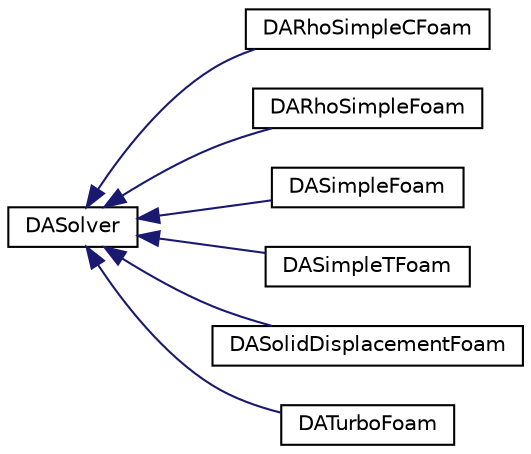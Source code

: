 digraph "Graphical Class Hierarchy"
{
  bgcolor="transparent";
  edge [fontname="Helvetica",fontsize="10",labelfontname="Helvetica",labelfontsize="10"];
  node [fontname="Helvetica",fontsize="10",shape=record];
  rankdir="LR";
  Node0 [label="DASolver",height=0.2,width=0.4,color="black",URL="$classFoam_1_1DASolver.html"];
  Node0 -> Node1 [dir="back",color="midnightblue",fontsize="10",style="solid",fontname="Helvetica"];
  Node1 [label="DARhoSimpleCFoam",height=0.2,width=0.4,color="black",URL="$classFoam_1_1DARhoSimpleCFoam.html"];
  Node0 -> Node2 [dir="back",color="midnightblue",fontsize="10",style="solid",fontname="Helvetica"];
  Node2 [label="DARhoSimpleFoam",height=0.2,width=0.4,color="black",URL="$classFoam_1_1DARhoSimpleFoam.html"];
  Node0 -> Node3 [dir="back",color="midnightblue",fontsize="10",style="solid",fontname="Helvetica"];
  Node3 [label="DASimpleFoam",height=0.2,width=0.4,color="black",URL="$classFoam_1_1DASimpleFoam.html"];
  Node0 -> Node4 [dir="back",color="midnightblue",fontsize="10",style="solid",fontname="Helvetica"];
  Node4 [label="DASimpleTFoam",height=0.2,width=0.4,color="black",URL="$classFoam_1_1DASimpleTFoam.html"];
  Node0 -> Node5 [dir="back",color="midnightblue",fontsize="10",style="solid",fontname="Helvetica"];
  Node5 [label="DASolidDisplacementFoam",height=0.2,width=0.4,color="black",URL="$classFoam_1_1DASolidDisplacementFoam.html"];
  Node0 -> Node6 [dir="back",color="midnightblue",fontsize="10",style="solid",fontname="Helvetica"];
  Node6 [label="DATurboFoam",height=0.2,width=0.4,color="black",URL="$classFoam_1_1DATurboFoam.html"];
}
